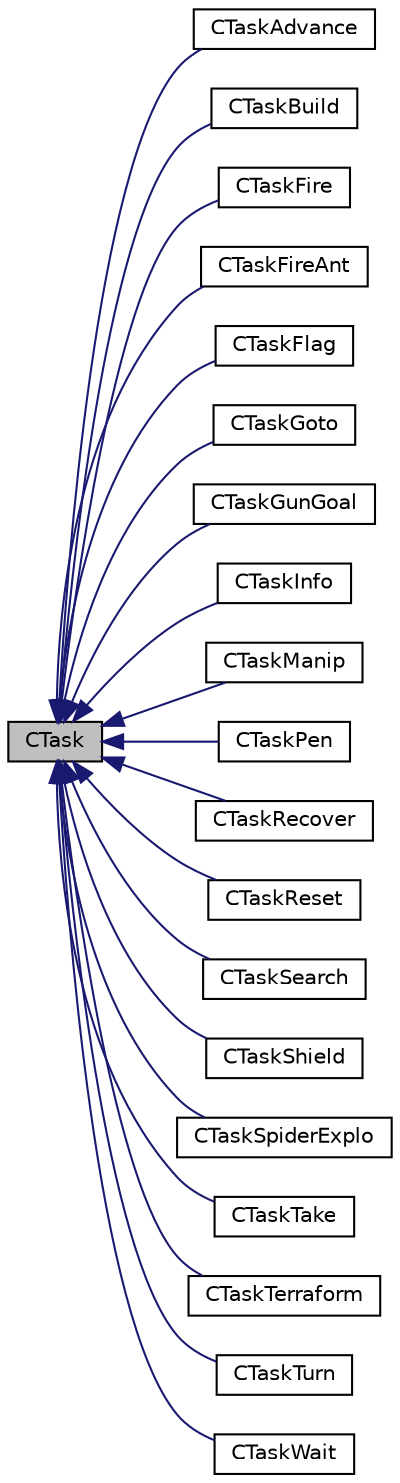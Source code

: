 digraph G
{
  edge [fontname="Helvetica",fontsize="10",labelfontname="Helvetica",labelfontsize="10"];
  node [fontname="Helvetica",fontsize="10",shape=record];
  rankdir="LR";
  Node1 [label="CTask",height=0.2,width=0.4,color="black", fillcolor="grey75", style="filled" fontcolor="black"];
  Node1 -> Node2 [dir="back",color="midnightblue",fontsize="10",style="solid",fontname="Helvetica"];
  Node2 [label="CTaskAdvance",height=0.2,width=0.4,color="black", fillcolor="white", style="filled",URL="$class_c_task_advance.html"];
  Node1 -> Node3 [dir="back",color="midnightblue",fontsize="10",style="solid",fontname="Helvetica"];
  Node3 [label="CTaskBuild",height=0.2,width=0.4,color="black", fillcolor="white", style="filled",URL="$class_c_task_build.html"];
  Node1 -> Node4 [dir="back",color="midnightblue",fontsize="10",style="solid",fontname="Helvetica"];
  Node4 [label="CTaskFire",height=0.2,width=0.4,color="black", fillcolor="white", style="filled",URL="$class_c_task_fire.html"];
  Node1 -> Node5 [dir="back",color="midnightblue",fontsize="10",style="solid",fontname="Helvetica"];
  Node5 [label="CTaskFireAnt",height=0.2,width=0.4,color="black", fillcolor="white", style="filled",URL="$class_c_task_fire_ant.html"];
  Node1 -> Node6 [dir="back",color="midnightblue",fontsize="10",style="solid",fontname="Helvetica"];
  Node6 [label="CTaskFlag",height=0.2,width=0.4,color="black", fillcolor="white", style="filled",URL="$class_c_task_flag.html"];
  Node1 -> Node7 [dir="back",color="midnightblue",fontsize="10",style="solid",fontname="Helvetica"];
  Node7 [label="CTaskGoto",height=0.2,width=0.4,color="black", fillcolor="white", style="filled",URL="$class_c_task_goto.html"];
  Node1 -> Node8 [dir="back",color="midnightblue",fontsize="10",style="solid",fontname="Helvetica"];
  Node8 [label="CTaskGunGoal",height=0.2,width=0.4,color="black", fillcolor="white", style="filled",URL="$class_c_task_gun_goal.html"];
  Node1 -> Node9 [dir="back",color="midnightblue",fontsize="10",style="solid",fontname="Helvetica"];
  Node9 [label="CTaskInfo",height=0.2,width=0.4,color="black", fillcolor="white", style="filled",URL="$class_c_task_info.html"];
  Node1 -> Node10 [dir="back",color="midnightblue",fontsize="10",style="solid",fontname="Helvetica"];
  Node10 [label="CTaskManip",height=0.2,width=0.4,color="black", fillcolor="white", style="filled",URL="$class_c_task_manip.html"];
  Node1 -> Node11 [dir="back",color="midnightblue",fontsize="10",style="solid",fontname="Helvetica"];
  Node11 [label="CTaskPen",height=0.2,width=0.4,color="black", fillcolor="white", style="filled",URL="$class_c_task_pen.html"];
  Node1 -> Node12 [dir="back",color="midnightblue",fontsize="10",style="solid",fontname="Helvetica"];
  Node12 [label="CTaskRecover",height=0.2,width=0.4,color="black", fillcolor="white", style="filled",URL="$class_c_task_recover.html"];
  Node1 -> Node13 [dir="back",color="midnightblue",fontsize="10",style="solid",fontname="Helvetica"];
  Node13 [label="CTaskReset",height=0.2,width=0.4,color="black", fillcolor="white", style="filled",URL="$class_c_task_reset.html"];
  Node1 -> Node14 [dir="back",color="midnightblue",fontsize="10",style="solid",fontname="Helvetica"];
  Node14 [label="CTaskSearch",height=0.2,width=0.4,color="black", fillcolor="white", style="filled",URL="$class_c_task_search.html"];
  Node1 -> Node15 [dir="back",color="midnightblue",fontsize="10",style="solid",fontname="Helvetica"];
  Node15 [label="CTaskShield",height=0.2,width=0.4,color="black", fillcolor="white", style="filled",URL="$class_c_task_shield.html"];
  Node1 -> Node16 [dir="back",color="midnightblue",fontsize="10",style="solid",fontname="Helvetica"];
  Node16 [label="CTaskSpiderExplo",height=0.2,width=0.4,color="black", fillcolor="white", style="filled",URL="$class_c_task_spider_explo.html"];
  Node1 -> Node17 [dir="back",color="midnightblue",fontsize="10",style="solid",fontname="Helvetica"];
  Node17 [label="CTaskTake",height=0.2,width=0.4,color="black", fillcolor="white", style="filled",URL="$class_c_task_take.html"];
  Node1 -> Node18 [dir="back",color="midnightblue",fontsize="10",style="solid",fontname="Helvetica"];
  Node18 [label="CTaskTerraform",height=0.2,width=0.4,color="black", fillcolor="white", style="filled",URL="$class_c_task_terraform.html"];
  Node1 -> Node19 [dir="back",color="midnightblue",fontsize="10",style="solid",fontname="Helvetica"];
  Node19 [label="CTaskTurn",height=0.2,width=0.4,color="black", fillcolor="white", style="filled",URL="$class_c_task_turn.html"];
  Node1 -> Node20 [dir="back",color="midnightblue",fontsize="10",style="solid",fontname="Helvetica"];
  Node20 [label="CTaskWait",height=0.2,width=0.4,color="black", fillcolor="white", style="filled",URL="$class_c_task_wait.html"];
}
